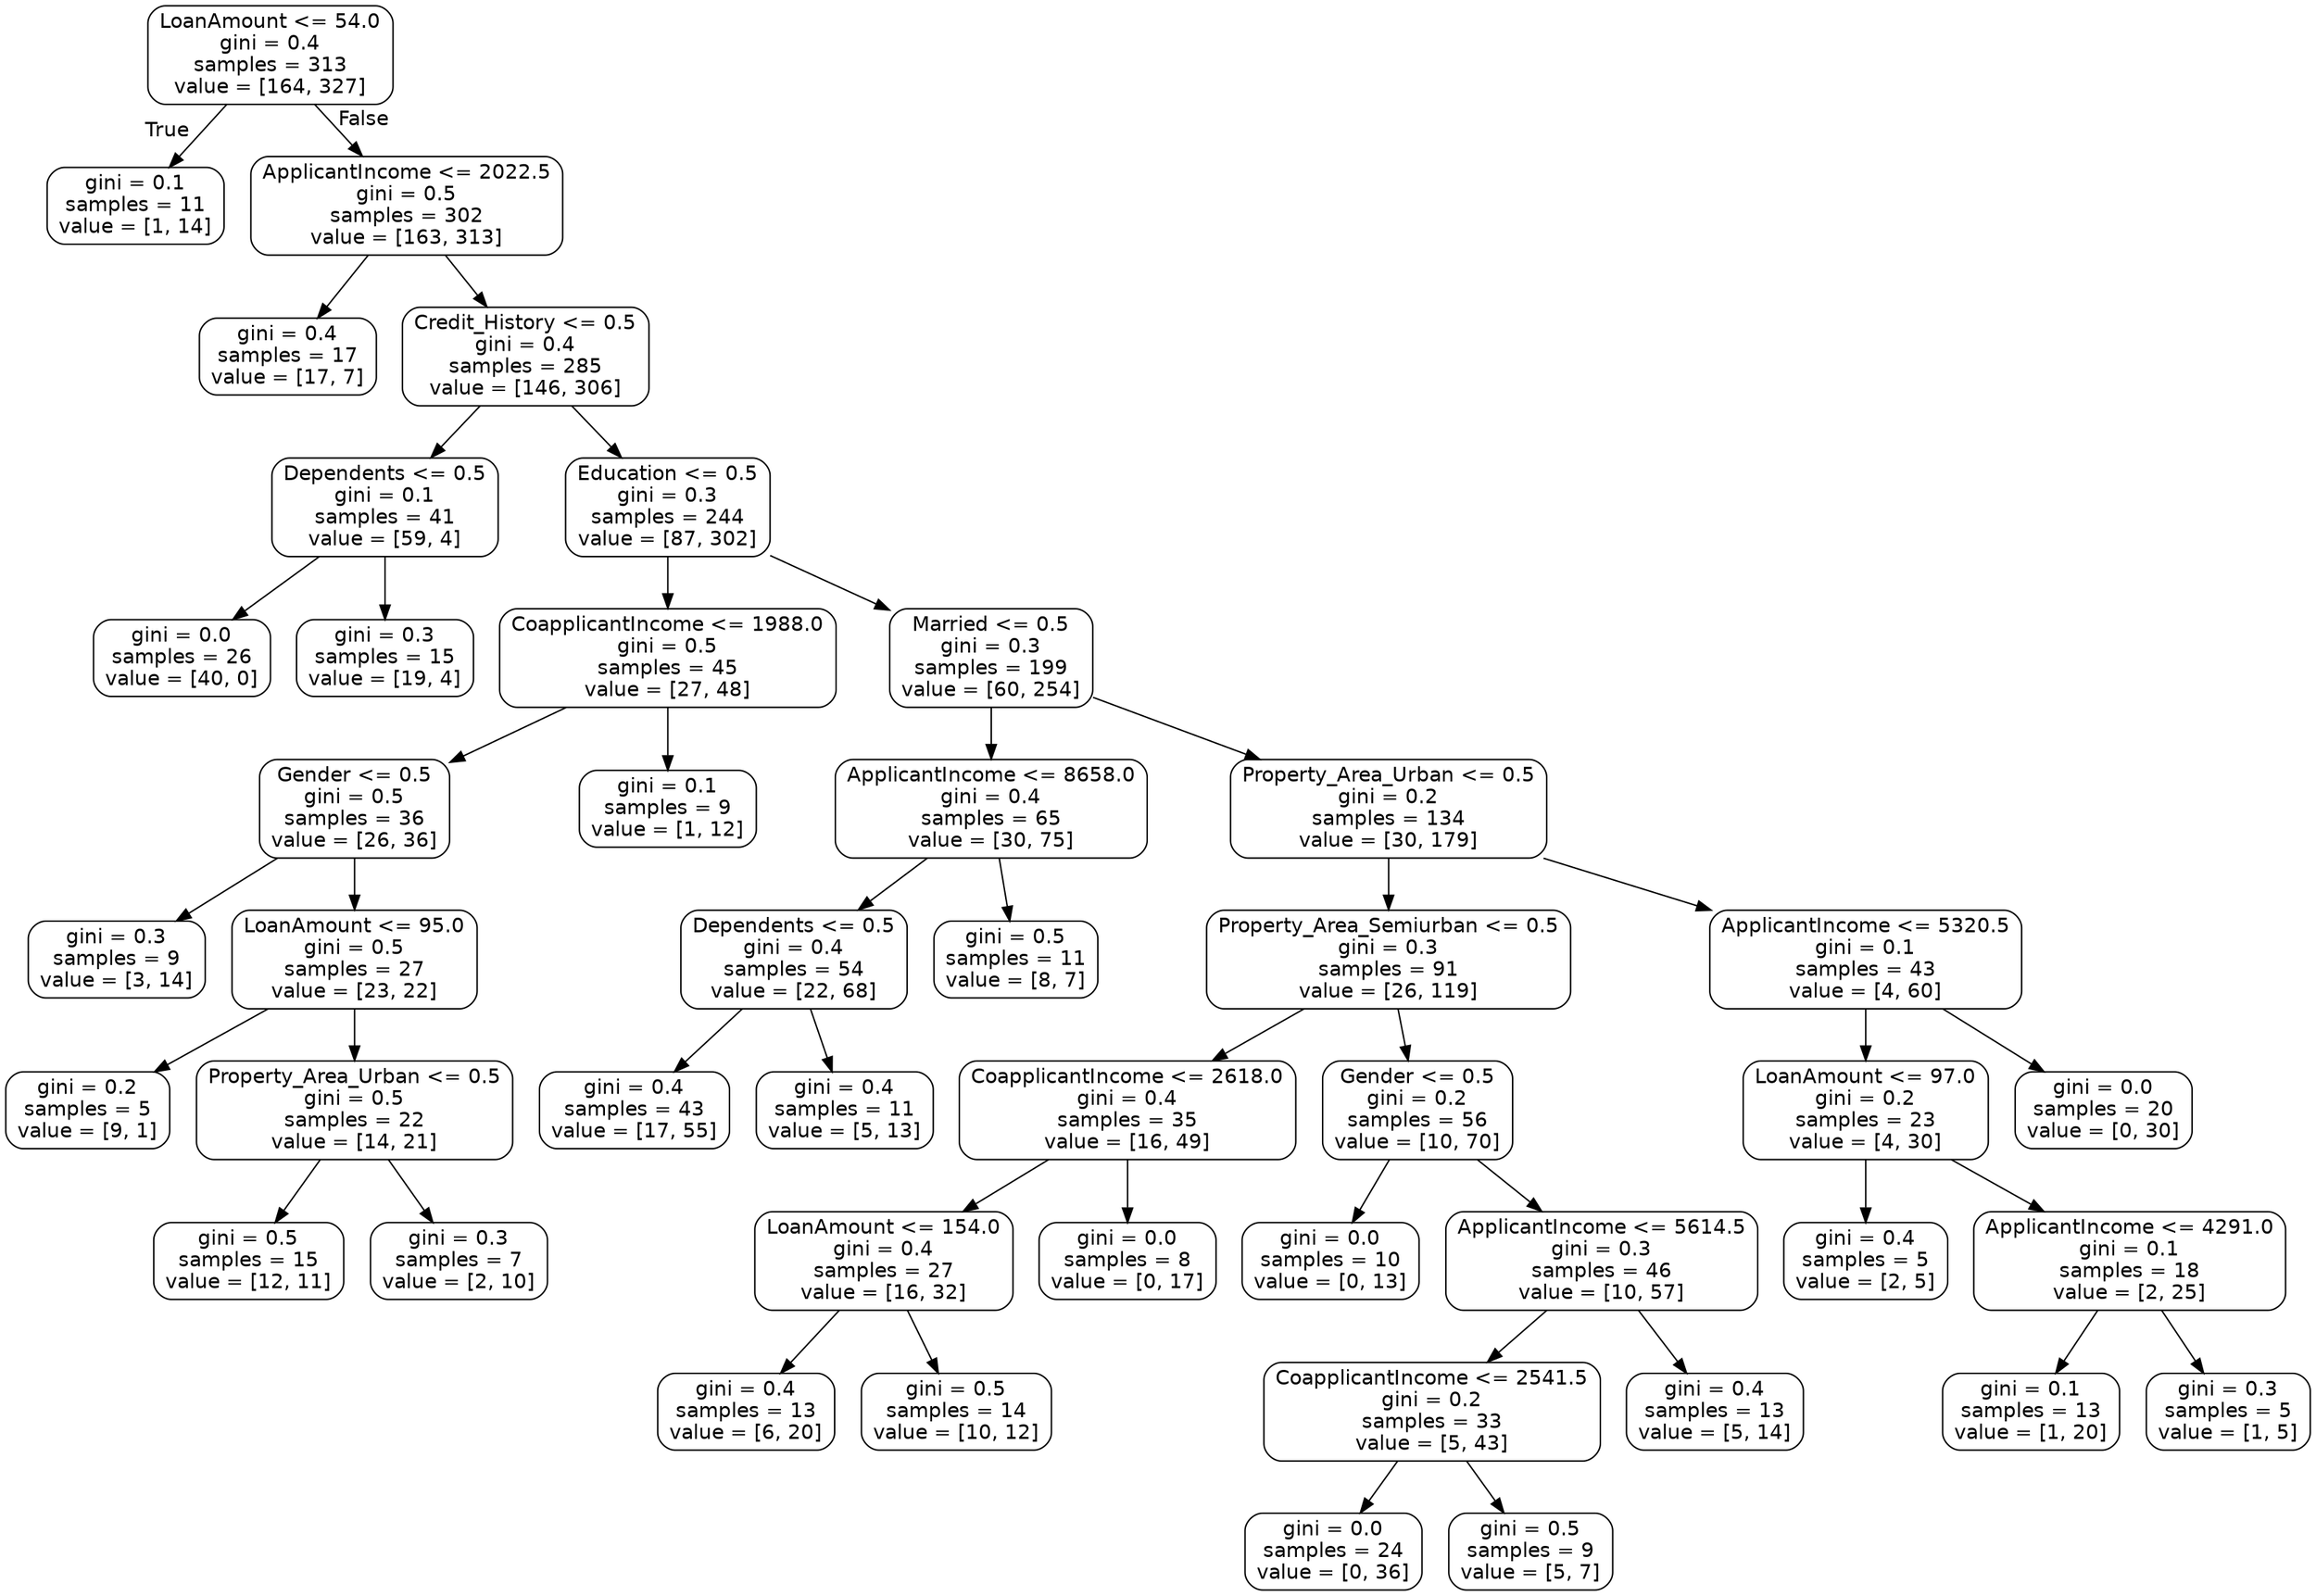 digraph Tree {
node [shape=box, style="rounded", color="black", fontname=helvetica] ;
edge [fontname=helvetica] ;
0 [label="LoanAmount <= 54.0\ngini = 0.4\nsamples = 313\nvalue = [164, 327]"] ;
1 [label="gini = 0.1\nsamples = 11\nvalue = [1, 14]"] ;
0 -> 1 [labeldistance=2.5, labelangle=45, headlabel="True"] ;
2 [label="ApplicantIncome <= 2022.5\ngini = 0.5\nsamples = 302\nvalue = [163, 313]"] ;
0 -> 2 [labeldistance=2.5, labelangle=-45, headlabel="False"] ;
3 [label="gini = 0.4\nsamples = 17\nvalue = [17, 7]"] ;
2 -> 3 ;
4 [label="Credit_History <= 0.5\ngini = 0.4\nsamples = 285\nvalue = [146, 306]"] ;
2 -> 4 ;
5 [label="Dependents <= 0.5\ngini = 0.1\nsamples = 41\nvalue = [59, 4]"] ;
4 -> 5 ;
6 [label="gini = 0.0\nsamples = 26\nvalue = [40, 0]"] ;
5 -> 6 ;
7 [label="gini = 0.3\nsamples = 15\nvalue = [19, 4]"] ;
5 -> 7 ;
8 [label="Education <= 0.5\ngini = 0.3\nsamples = 244\nvalue = [87, 302]"] ;
4 -> 8 ;
9 [label="CoapplicantIncome <= 1988.0\ngini = 0.5\nsamples = 45\nvalue = [27, 48]"] ;
8 -> 9 ;
10 [label="Gender <= 0.5\ngini = 0.5\nsamples = 36\nvalue = [26, 36]"] ;
9 -> 10 ;
11 [label="gini = 0.3\nsamples = 9\nvalue = [3, 14]"] ;
10 -> 11 ;
12 [label="LoanAmount <= 95.0\ngini = 0.5\nsamples = 27\nvalue = [23, 22]"] ;
10 -> 12 ;
13 [label="gini = 0.2\nsamples = 5\nvalue = [9, 1]"] ;
12 -> 13 ;
14 [label="Property_Area_Urban <= 0.5\ngini = 0.5\nsamples = 22\nvalue = [14, 21]"] ;
12 -> 14 ;
15 [label="gini = 0.5\nsamples = 15\nvalue = [12, 11]"] ;
14 -> 15 ;
16 [label="gini = 0.3\nsamples = 7\nvalue = [2, 10]"] ;
14 -> 16 ;
17 [label="gini = 0.1\nsamples = 9\nvalue = [1, 12]"] ;
9 -> 17 ;
18 [label="Married <= 0.5\ngini = 0.3\nsamples = 199\nvalue = [60, 254]"] ;
8 -> 18 ;
19 [label="ApplicantIncome <= 8658.0\ngini = 0.4\nsamples = 65\nvalue = [30, 75]"] ;
18 -> 19 ;
20 [label="Dependents <= 0.5\ngini = 0.4\nsamples = 54\nvalue = [22, 68]"] ;
19 -> 20 ;
21 [label="gini = 0.4\nsamples = 43\nvalue = [17, 55]"] ;
20 -> 21 ;
22 [label="gini = 0.4\nsamples = 11\nvalue = [5, 13]"] ;
20 -> 22 ;
23 [label="gini = 0.5\nsamples = 11\nvalue = [8, 7]"] ;
19 -> 23 ;
24 [label="Property_Area_Urban <= 0.5\ngini = 0.2\nsamples = 134\nvalue = [30, 179]"] ;
18 -> 24 ;
25 [label="Property_Area_Semiurban <= 0.5\ngini = 0.3\nsamples = 91\nvalue = [26, 119]"] ;
24 -> 25 ;
26 [label="CoapplicantIncome <= 2618.0\ngini = 0.4\nsamples = 35\nvalue = [16, 49]"] ;
25 -> 26 ;
27 [label="LoanAmount <= 154.0\ngini = 0.4\nsamples = 27\nvalue = [16, 32]"] ;
26 -> 27 ;
28 [label="gini = 0.4\nsamples = 13\nvalue = [6, 20]"] ;
27 -> 28 ;
29 [label="gini = 0.5\nsamples = 14\nvalue = [10, 12]"] ;
27 -> 29 ;
30 [label="gini = 0.0\nsamples = 8\nvalue = [0, 17]"] ;
26 -> 30 ;
31 [label="Gender <= 0.5\ngini = 0.2\nsamples = 56\nvalue = [10, 70]"] ;
25 -> 31 ;
32 [label="gini = 0.0\nsamples = 10\nvalue = [0, 13]"] ;
31 -> 32 ;
33 [label="ApplicantIncome <= 5614.5\ngini = 0.3\nsamples = 46\nvalue = [10, 57]"] ;
31 -> 33 ;
34 [label="CoapplicantIncome <= 2541.5\ngini = 0.2\nsamples = 33\nvalue = [5, 43]"] ;
33 -> 34 ;
35 [label="gini = 0.0\nsamples = 24\nvalue = [0, 36]"] ;
34 -> 35 ;
36 [label="gini = 0.5\nsamples = 9\nvalue = [5, 7]"] ;
34 -> 36 ;
37 [label="gini = 0.4\nsamples = 13\nvalue = [5, 14]"] ;
33 -> 37 ;
38 [label="ApplicantIncome <= 5320.5\ngini = 0.1\nsamples = 43\nvalue = [4, 60]"] ;
24 -> 38 ;
39 [label="LoanAmount <= 97.0\ngini = 0.2\nsamples = 23\nvalue = [4, 30]"] ;
38 -> 39 ;
40 [label="gini = 0.4\nsamples = 5\nvalue = [2, 5]"] ;
39 -> 40 ;
41 [label="ApplicantIncome <= 4291.0\ngini = 0.1\nsamples = 18\nvalue = [2, 25]"] ;
39 -> 41 ;
42 [label="gini = 0.1\nsamples = 13\nvalue = [1, 20]"] ;
41 -> 42 ;
43 [label="gini = 0.3\nsamples = 5\nvalue = [1, 5]"] ;
41 -> 43 ;
44 [label="gini = 0.0\nsamples = 20\nvalue = [0, 30]"] ;
38 -> 44 ;
}